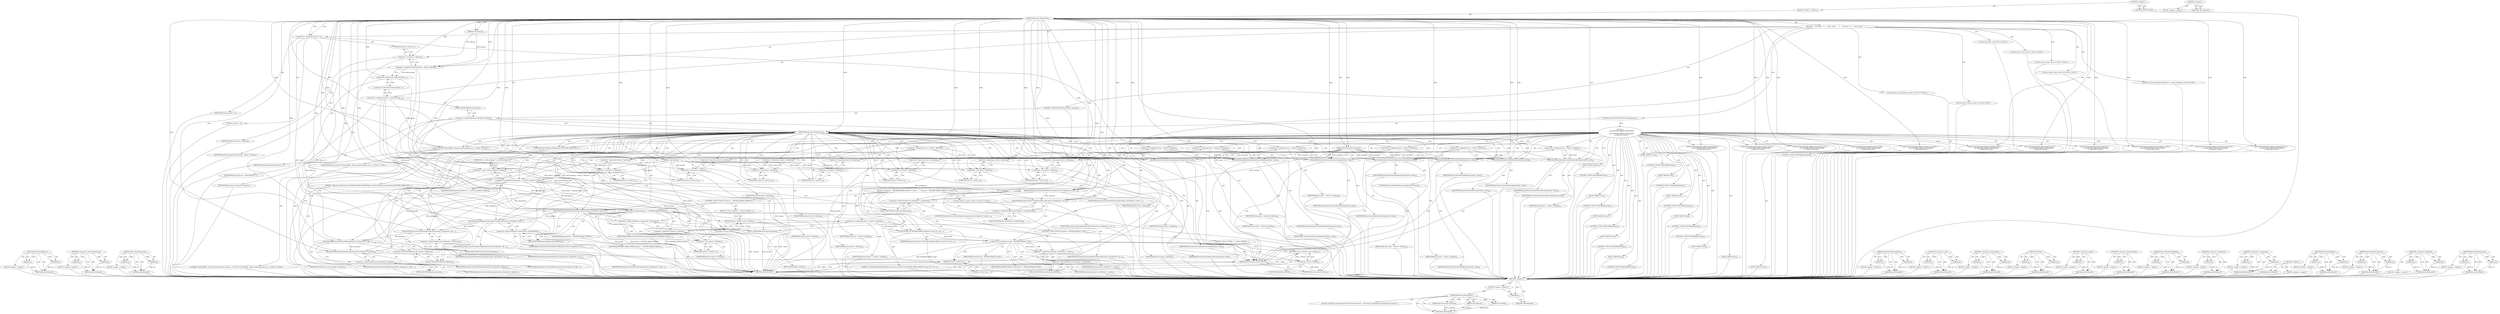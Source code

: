 digraph "&lt;global&gt;" {
vulnerable_324 [label=<(METHOD,ReverbSetDiffusion)>];
vulnerable_325 [label=<(PARAM,p1)>];
vulnerable_326 [label=<(PARAM,p2)>];
vulnerable_327 [label=<(BLOCK,&lt;empty&gt;,&lt;empty&gt;)>];
vulnerable_328 [label=<(METHOD_RETURN,ANY)>];
vulnerable_275 [label=<(METHOD,&lt;operator&gt;.indirectFieldAccess)>];
vulnerable_276 [label=<(PARAM,p1)>];
vulnerable_277 [label=<(PARAM,p2)>];
vulnerable_278 [label=<(BLOCK,&lt;empty&gt;,&lt;empty&gt;)>];
vulnerable_279 [label=<(METHOD_RETURN,ANY)>];
vulnerable_299 [label=<(METHOD,ReverbSetRoomLevel)>];
vulnerable_300 [label=<(PARAM,p1)>];
vulnerable_301 [label=<(PARAM,p2)>];
vulnerable_302 [label=<(BLOCK,&lt;empty&gt;,&lt;empty&gt;)>];
vulnerable_303 [label=<(METHOD_RETURN,ANY)>];
vulnerable_6 [label=<(METHOD,&lt;global&gt;)<SUB>1</SUB>>];
vulnerable_7 [label=<(BLOCK,&lt;empty&gt;,&lt;empty&gt;)<SUB>1</SUB>>];
vulnerable_8 [label=<(METHOD,Reverb_setParameter)<SUB>1</SUB>>];
vulnerable_9 [label=<(PARAM,ReverbContext *pContext)<SUB>1</SUB>>];
vulnerable_10 [label=<(PARAM,void *pParam)<SUB>1</SUB>>];
vulnerable_11 [label=<(PARAM,void *pValue)<SUB>1</SUB>>];
vulnerable_12 [label=<(BLOCK,{
     int status = 0;
     int16_t level;
    ...,{
     int status = 0;
     int16_t level;
    ...)<SUB>1</SUB>>];
vulnerable_13 [label="<(LOCAL,int status: int)<SUB>2</SUB>>"];
vulnerable_14 [label=<(&lt;operator&gt;.assignment,status = 0)<SUB>2</SUB>>];
vulnerable_15 [label=<(IDENTIFIER,status,status = 0)<SUB>2</SUB>>];
vulnerable_16 [label=<(LITERAL,0,status = 0)<SUB>2</SUB>>];
vulnerable_17 [label="<(LOCAL,int16_t level: int16_t)<SUB>3</SUB>>"];
vulnerable_18 [label="<(LOCAL,int16_t ratio: int16_t)<SUB>4</SUB>>"];
vulnerable_19 [label="<(LOCAL,uint32_t time: uint32_t)<SUB>5</SUB>>"];
vulnerable_20 [label="<(LOCAL,t_reverb_settings* pProperties: t_reverb_settings*)<SUB>6</SUB>>"];
vulnerable_21 [label="<(LOCAL,int32_t* pParamTemp: int32_t*)<SUB>7</SUB>>"];
vulnerable_22 [label=<(&lt;operator&gt;.assignment,*pParamTemp = (int32_t *)pParam)<SUB>7</SUB>>];
vulnerable_23 [label=<(IDENTIFIER,pParamTemp,*pParamTemp = (int32_t *)pParam)<SUB>7</SUB>>];
vulnerable_24 [label=<(&lt;operator&gt;.cast,(int32_t *)pParam)<SUB>7</SUB>>];
vulnerable_25 [label=<(UNKNOWN,int32_t *,int32_t *)<SUB>7</SUB>>];
vulnerable_26 [label=<(IDENTIFIER,pParam,(int32_t *)pParam)<SUB>7</SUB>>];
vulnerable_27 [label="<(LOCAL,int32_t param: int32_t)<SUB>8</SUB>>"];
vulnerable_28 [label=<(&lt;operator&gt;.assignment,param = *pParamTemp++)<SUB>8</SUB>>];
vulnerable_29 [label=<(IDENTIFIER,param,param = *pParamTemp++)<SUB>8</SUB>>];
vulnerable_30 [label=<(&lt;operator&gt;.indirection,*pParamTemp++)<SUB>8</SUB>>];
vulnerable_31 [label=<(&lt;operator&gt;.postIncrement,pParamTemp++)<SUB>8</SUB>>];
vulnerable_32 [label=<(IDENTIFIER,pParamTemp,pParamTemp++)<SUB>8</SUB>>];
vulnerable_33 [label=<(CONTROL_STRUCTURE,IF,if (pContext-&gt;preset))<SUB>10</SUB>>];
vulnerable_34 [label=<(&lt;operator&gt;.indirectFieldAccess,pContext-&gt;preset)<SUB>10</SUB>>];
vulnerable_35 [label=<(IDENTIFIER,pContext,if (pContext-&gt;preset))<SUB>10</SUB>>];
vulnerable_36 [label=<(FIELD_IDENTIFIER,preset,preset)<SUB>10</SUB>>];
vulnerable_37 [label=<(BLOCK,{
 if (param != REVERB_PARAM_PRESET) {
 return ...,{
 if (param != REVERB_PARAM_PRESET) {
 return ...)<SUB>10</SUB>>];
vulnerable_38 [label=<(CONTROL_STRUCTURE,IF,if (param != REVERB_PARAM_PRESET))<SUB>11</SUB>>];
vulnerable_39 [label=<(&lt;operator&gt;.notEquals,param != REVERB_PARAM_PRESET)<SUB>11</SUB>>];
vulnerable_40 [label=<(IDENTIFIER,param,param != REVERB_PARAM_PRESET)<SUB>11</SUB>>];
vulnerable_41 [label=<(IDENTIFIER,REVERB_PARAM_PRESET,param != REVERB_PARAM_PRESET)<SUB>11</SUB>>];
vulnerable_42 [label=<(BLOCK,{
 return -EINVAL;
 },{
 return -EINVAL;
 })<SUB>11</SUB>>];
vulnerable_43 [label=<(RETURN,return -EINVAL;,return -EINVAL;)<SUB>12</SUB>>];
vulnerable_44 [label=<(&lt;operator&gt;.minus,-EINVAL)<SUB>12</SUB>>];
vulnerable_45 [label=<(IDENTIFIER,EINVAL,-EINVAL)<SUB>12</SUB>>];
vulnerable_46 [label="<(LOCAL,uint16_t preset: uint16_t)<SUB>15</SUB>>"];
vulnerable_47 [label=<(&lt;operator&gt;.assignment,preset = *(uint16_t *)pValue)<SUB>15</SUB>>];
vulnerable_48 [label=<(IDENTIFIER,preset,preset = *(uint16_t *)pValue)<SUB>15</SUB>>];
vulnerable_49 [label=<(&lt;operator&gt;.indirection,*(uint16_t *)pValue)<SUB>15</SUB>>];
vulnerable_50 [label=<(&lt;operator&gt;.cast,(uint16_t *)pValue)<SUB>15</SUB>>];
vulnerable_51 [label=<(UNKNOWN,uint16_t *,uint16_t *)<SUB>15</SUB>>];
vulnerable_52 [label=<(IDENTIFIER,pValue,(uint16_t *)pValue)<SUB>15</SUB>>];
vulnerable_53 [label=<(ALOGV,ALOGV(&quot;set REVERB_PARAM_PRESET, preset %d&quot;, pre...)<SUB>16</SUB>>];
vulnerable_54 [label=<(LITERAL,&quot;set REVERB_PARAM_PRESET, preset %d&quot;,ALOGV(&quot;set REVERB_PARAM_PRESET, preset %d&quot;, pre...)<SUB>16</SUB>>];
vulnerable_55 [label=<(IDENTIFIER,preset,ALOGV(&quot;set REVERB_PARAM_PRESET, preset %d&quot;, pre...)<SUB>16</SUB>>];
vulnerable_56 [label=<(CONTROL_STRUCTURE,IF,if (preset &gt; REVERB_PRESET_LAST))<SUB>17</SUB>>];
vulnerable_57 [label=<(&lt;operator&gt;.greaterThan,preset &gt; REVERB_PRESET_LAST)<SUB>17</SUB>>];
vulnerable_58 [label=<(IDENTIFIER,preset,preset &gt; REVERB_PRESET_LAST)<SUB>17</SUB>>];
vulnerable_59 [label=<(IDENTIFIER,REVERB_PRESET_LAST,preset &gt; REVERB_PRESET_LAST)<SUB>17</SUB>>];
vulnerable_60 [label=<(BLOCK,{
 return -EINVAL;
 },{
 return -EINVAL;
 })<SUB>17</SUB>>];
vulnerable_61 [label=<(RETURN,return -EINVAL;,return -EINVAL;)<SUB>18</SUB>>];
vulnerable_62 [label=<(&lt;operator&gt;.minus,-EINVAL)<SUB>18</SUB>>];
vulnerable_63 [label=<(IDENTIFIER,EINVAL,-EINVAL)<SUB>18</SUB>>];
vulnerable_64 [label=<(&lt;operator&gt;.assignment,pContext-&gt;nextPreset = preset)<SUB>20</SUB>>];
vulnerable_65 [label=<(&lt;operator&gt;.indirectFieldAccess,pContext-&gt;nextPreset)<SUB>20</SUB>>];
vulnerable_66 [label=<(IDENTIFIER,pContext,pContext-&gt;nextPreset = preset)<SUB>20</SUB>>];
vulnerable_67 [label=<(FIELD_IDENTIFIER,nextPreset,nextPreset)<SUB>20</SUB>>];
vulnerable_68 [label=<(IDENTIFIER,preset,pContext-&gt;nextPreset = preset)<SUB>20</SUB>>];
vulnerable_69 [label=<(RETURN,return 0;,return 0;)<SUB>22</SUB>>];
vulnerable_70 [label=<(LITERAL,0,return 0;)<SUB>22</SUB>>];
vulnerable_71 [label=<(CONTROL_STRUCTURE,SWITCH,switch(param))<SUB>25</SUB>>];
vulnerable_72 [label=<(IDENTIFIER,param,switch(param))<SUB>25</SUB>>];
vulnerable_73 [label="<(BLOCK,{
         case REVERB_PARAM_PROPERTIES:
      ...,{
         case REVERB_PARAM_PROPERTIES:
      ...)<SUB>25</SUB>>"];
vulnerable_74 [label=<(JUMP_TARGET,case)<SUB>26</SUB>>];
vulnerable_75 [label="<(IDENTIFIER,REVERB_PARAM_PROPERTIES,{
         case REVERB_PARAM_PROPERTIES:
      ...)<SUB>26</SUB>>"];
vulnerable_76 [label=<(ALOGV,ALOGV(&quot;\tReverb_setParameter() REVERB_PARAM_PRO...)<SUB>27</SUB>>];
vulnerable_77 [label=<(LITERAL,&quot;\tReverb_setParameter() REVERB_PARAM_PROPERTIES&quot;,ALOGV(&quot;\tReverb_setParameter() REVERB_PARAM_PRO...)<SUB>27</SUB>>];
vulnerable_78 [label=<(&lt;operator&gt;.assignment,pProperties = (t_reverb_settings *) pValue)<SUB>28</SUB>>];
vulnerable_79 [label=<(IDENTIFIER,pProperties,pProperties = (t_reverb_settings *) pValue)<SUB>28</SUB>>];
vulnerable_80 [label=<(&lt;operator&gt;.cast,(t_reverb_settings *) pValue)<SUB>28</SUB>>];
vulnerable_81 [label=<(UNKNOWN,t_reverb_settings *,t_reverb_settings *)<SUB>28</SUB>>];
vulnerable_82 [label=<(IDENTIFIER,pValue,(t_reverb_settings *) pValue)<SUB>28</SUB>>];
vulnerable_83 [label=<(ReverbSetRoomLevel,ReverbSetRoomLevel(pContext, pProperties-&gt;roomL...)<SUB>29</SUB>>];
vulnerable_84 [label=<(IDENTIFIER,pContext,ReverbSetRoomLevel(pContext, pProperties-&gt;roomL...)<SUB>29</SUB>>];
vulnerable_85 [label=<(&lt;operator&gt;.indirectFieldAccess,pProperties-&gt;roomLevel)<SUB>29</SUB>>];
vulnerable_86 [label=<(IDENTIFIER,pProperties,ReverbSetRoomLevel(pContext, pProperties-&gt;roomL...)<SUB>29</SUB>>];
vulnerable_87 [label=<(FIELD_IDENTIFIER,roomLevel,roomLevel)<SUB>29</SUB>>];
vulnerable_88 [label=<(ReverbSetRoomHfLevel,ReverbSetRoomHfLevel(pContext, pProperties-&gt;roo...)<SUB>30</SUB>>];
vulnerable_89 [label=<(IDENTIFIER,pContext,ReverbSetRoomHfLevel(pContext, pProperties-&gt;roo...)<SUB>30</SUB>>];
vulnerable_90 [label=<(&lt;operator&gt;.indirectFieldAccess,pProperties-&gt;roomHFLevel)<SUB>30</SUB>>];
vulnerable_91 [label=<(IDENTIFIER,pProperties,ReverbSetRoomHfLevel(pContext, pProperties-&gt;roo...)<SUB>30</SUB>>];
vulnerable_92 [label=<(FIELD_IDENTIFIER,roomHFLevel,roomHFLevel)<SUB>30</SUB>>];
vulnerable_93 [label=<(ReverbSetDecayTime,ReverbSetDecayTime(pContext, pProperties-&gt;decay...)<SUB>31</SUB>>];
vulnerable_94 [label=<(IDENTIFIER,pContext,ReverbSetDecayTime(pContext, pProperties-&gt;decay...)<SUB>31</SUB>>];
vulnerable_95 [label=<(&lt;operator&gt;.indirectFieldAccess,pProperties-&gt;decayTime)<SUB>31</SUB>>];
vulnerable_96 [label=<(IDENTIFIER,pProperties,ReverbSetDecayTime(pContext, pProperties-&gt;decay...)<SUB>31</SUB>>];
vulnerable_97 [label=<(FIELD_IDENTIFIER,decayTime,decayTime)<SUB>31</SUB>>];
vulnerable_98 [label=<(ReverbSetDecayHfRatio,ReverbSetDecayHfRatio(pContext, pProperties-&gt;de...)<SUB>32</SUB>>];
vulnerable_99 [label=<(IDENTIFIER,pContext,ReverbSetDecayHfRatio(pContext, pProperties-&gt;de...)<SUB>32</SUB>>];
vulnerable_100 [label=<(&lt;operator&gt;.indirectFieldAccess,pProperties-&gt;decayHFRatio)<SUB>32</SUB>>];
vulnerable_101 [label=<(IDENTIFIER,pProperties,ReverbSetDecayHfRatio(pContext, pProperties-&gt;de...)<SUB>32</SUB>>];
vulnerable_102 [label=<(FIELD_IDENTIFIER,decayHFRatio,decayHFRatio)<SUB>32</SUB>>];
vulnerable_103 [label=<(ReverbSetReverbLevel,ReverbSetReverbLevel(pContext, pProperties-&gt;rev...)<SUB>33</SUB>>];
vulnerable_104 [label=<(IDENTIFIER,pContext,ReverbSetReverbLevel(pContext, pProperties-&gt;rev...)<SUB>33</SUB>>];
vulnerable_105 [label=<(&lt;operator&gt;.indirectFieldAccess,pProperties-&gt;reverbLevel)<SUB>33</SUB>>];
vulnerable_106 [label=<(IDENTIFIER,pProperties,ReverbSetReverbLevel(pContext, pProperties-&gt;rev...)<SUB>33</SUB>>];
vulnerable_107 [label=<(FIELD_IDENTIFIER,reverbLevel,reverbLevel)<SUB>33</SUB>>];
vulnerable_108 [label=<(ReverbSetDiffusion,ReverbSetDiffusion(pContext, pProperties-&gt;diffu...)<SUB>34</SUB>>];
vulnerable_109 [label=<(IDENTIFIER,pContext,ReverbSetDiffusion(pContext, pProperties-&gt;diffu...)<SUB>34</SUB>>];
vulnerable_110 [label=<(&lt;operator&gt;.indirectFieldAccess,pProperties-&gt;diffusion)<SUB>34</SUB>>];
vulnerable_111 [label=<(IDENTIFIER,pProperties,ReverbSetDiffusion(pContext, pProperties-&gt;diffu...)<SUB>34</SUB>>];
vulnerable_112 [label=<(FIELD_IDENTIFIER,diffusion,diffusion)<SUB>34</SUB>>];
vulnerable_113 [label=<(ReverbSetDensity,ReverbSetDensity(pContext, pProperties-&gt;density))<SUB>35</SUB>>];
vulnerable_114 [label=<(IDENTIFIER,pContext,ReverbSetDensity(pContext, pProperties-&gt;density))<SUB>35</SUB>>];
vulnerable_115 [label=<(&lt;operator&gt;.indirectFieldAccess,pProperties-&gt;density)<SUB>35</SUB>>];
vulnerable_116 [label=<(IDENTIFIER,pProperties,ReverbSetDensity(pContext, pProperties-&gt;density))<SUB>35</SUB>>];
vulnerable_117 [label=<(FIELD_IDENTIFIER,density,density)<SUB>35</SUB>>];
vulnerable_118 [label=<(CONTROL_STRUCTURE,BREAK,break;)<SUB>36</SUB>>];
vulnerable_119 [label=<(JUMP_TARGET,case)<SUB>37</SUB>>];
vulnerable_120 [label="<(IDENTIFIER,REVERB_PARAM_ROOM_LEVEL,{
         case REVERB_PARAM_PROPERTIES:
      ...)<SUB>37</SUB>>"];
vulnerable_121 [label=<(&lt;operator&gt;.assignment,level = *(int16_t *)pValue)<SUB>38</SUB>>];
vulnerable_122 [label=<(IDENTIFIER,level,level = *(int16_t *)pValue)<SUB>38</SUB>>];
vulnerable_123 [label=<(&lt;operator&gt;.indirection,*(int16_t *)pValue)<SUB>38</SUB>>];
vulnerable_124 [label=<(&lt;operator&gt;.cast,(int16_t *)pValue)<SUB>38</SUB>>];
vulnerable_125 [label=<(UNKNOWN,int16_t *,int16_t *)<SUB>38</SUB>>];
vulnerable_126 [label=<(IDENTIFIER,pValue,(int16_t *)pValue)<SUB>38</SUB>>];
vulnerable_127 [label=<(ReverbSetRoomLevel,ReverbSetRoomLevel(pContext, level))<SUB>39</SUB>>];
vulnerable_128 [label=<(IDENTIFIER,pContext,ReverbSetRoomLevel(pContext, level))<SUB>39</SUB>>];
vulnerable_129 [label=<(IDENTIFIER,level,ReverbSetRoomLevel(pContext, level))<SUB>39</SUB>>];
vulnerable_130 [label=<(CONTROL_STRUCTURE,BREAK,break;)<SUB>40</SUB>>];
vulnerable_131 [label=<(JUMP_TARGET,case)<SUB>41</SUB>>];
vulnerable_132 [label="<(IDENTIFIER,REVERB_PARAM_ROOM_HF_LEVEL,{
         case REVERB_PARAM_PROPERTIES:
      ...)<SUB>41</SUB>>"];
vulnerable_133 [label=<(&lt;operator&gt;.assignment,level = *(int16_t *)pValue)<SUB>42</SUB>>];
vulnerable_134 [label=<(IDENTIFIER,level,level = *(int16_t *)pValue)<SUB>42</SUB>>];
vulnerable_135 [label=<(&lt;operator&gt;.indirection,*(int16_t *)pValue)<SUB>42</SUB>>];
vulnerable_136 [label=<(&lt;operator&gt;.cast,(int16_t *)pValue)<SUB>42</SUB>>];
vulnerable_137 [label=<(UNKNOWN,int16_t *,int16_t *)<SUB>42</SUB>>];
vulnerable_138 [label=<(IDENTIFIER,pValue,(int16_t *)pValue)<SUB>42</SUB>>];
vulnerable_139 [label=<(ReverbSetRoomHfLevel,ReverbSetRoomHfLevel(pContext, level))<SUB>43</SUB>>];
vulnerable_140 [label=<(IDENTIFIER,pContext,ReverbSetRoomHfLevel(pContext, level))<SUB>43</SUB>>];
vulnerable_141 [label=<(IDENTIFIER,level,ReverbSetRoomHfLevel(pContext, level))<SUB>43</SUB>>];
vulnerable_142 [label=<(CONTROL_STRUCTURE,BREAK,break;)<SUB>44</SUB>>];
vulnerable_143 [label=<(JUMP_TARGET,case)<SUB>45</SUB>>];
vulnerable_144 [label="<(IDENTIFIER,REVERB_PARAM_DECAY_TIME,{
         case REVERB_PARAM_PROPERTIES:
      ...)<SUB>45</SUB>>"];
vulnerable_145 [label=<(&lt;operator&gt;.assignment,time = *(uint32_t *)pValue)<SUB>46</SUB>>];
vulnerable_146 [label=<(IDENTIFIER,time,time = *(uint32_t *)pValue)<SUB>46</SUB>>];
vulnerable_147 [label=<(&lt;operator&gt;.indirection,*(uint32_t *)pValue)<SUB>46</SUB>>];
vulnerable_148 [label=<(&lt;operator&gt;.cast,(uint32_t *)pValue)<SUB>46</SUB>>];
vulnerable_149 [label=<(UNKNOWN,uint32_t *,uint32_t *)<SUB>46</SUB>>];
vulnerable_150 [label=<(IDENTIFIER,pValue,(uint32_t *)pValue)<SUB>46</SUB>>];
vulnerable_151 [label=<(ReverbSetDecayTime,ReverbSetDecayTime(pContext, time))<SUB>47</SUB>>];
vulnerable_152 [label=<(IDENTIFIER,pContext,ReverbSetDecayTime(pContext, time))<SUB>47</SUB>>];
vulnerable_153 [label=<(IDENTIFIER,time,ReverbSetDecayTime(pContext, time))<SUB>47</SUB>>];
vulnerable_154 [label=<(CONTROL_STRUCTURE,BREAK,break;)<SUB>48</SUB>>];
vulnerable_155 [label=<(JUMP_TARGET,case)<SUB>49</SUB>>];
vulnerable_156 [label="<(IDENTIFIER,REVERB_PARAM_DECAY_HF_RATIO,{
         case REVERB_PARAM_PROPERTIES:
      ...)<SUB>49</SUB>>"];
vulnerable_157 [label=<(&lt;operator&gt;.assignment,ratio = *(int16_t *)pValue)<SUB>50</SUB>>];
vulnerable_158 [label=<(IDENTIFIER,ratio,ratio = *(int16_t *)pValue)<SUB>50</SUB>>];
vulnerable_159 [label=<(&lt;operator&gt;.indirection,*(int16_t *)pValue)<SUB>50</SUB>>];
vulnerable_160 [label=<(&lt;operator&gt;.cast,(int16_t *)pValue)<SUB>50</SUB>>];
vulnerable_161 [label=<(UNKNOWN,int16_t *,int16_t *)<SUB>50</SUB>>];
vulnerable_162 [label=<(IDENTIFIER,pValue,(int16_t *)pValue)<SUB>50</SUB>>];
vulnerable_163 [label=<(ReverbSetDecayHfRatio,ReverbSetDecayHfRatio(pContext, ratio))<SUB>51</SUB>>];
vulnerable_164 [label=<(IDENTIFIER,pContext,ReverbSetDecayHfRatio(pContext, ratio))<SUB>51</SUB>>];
vulnerable_165 [label=<(IDENTIFIER,ratio,ReverbSetDecayHfRatio(pContext, ratio))<SUB>51</SUB>>];
vulnerable_166 [label=<(CONTROL_STRUCTURE,BREAK,break;)<SUB>52</SUB>>];
vulnerable_167 [label=<(JUMP_TARGET,case)<SUB>53</SUB>>];
vulnerable_168 [label="<(IDENTIFIER,REVERB_PARAM_REVERB_LEVEL,{
         case REVERB_PARAM_PROPERTIES:
      ...)<SUB>53</SUB>>"];
vulnerable_169 [label=<(&lt;operator&gt;.assignment,level = *(int16_t *)pValue)<SUB>54</SUB>>];
vulnerable_170 [label=<(IDENTIFIER,level,level = *(int16_t *)pValue)<SUB>54</SUB>>];
vulnerable_171 [label=<(&lt;operator&gt;.indirection,*(int16_t *)pValue)<SUB>54</SUB>>];
vulnerable_172 [label=<(&lt;operator&gt;.cast,(int16_t *)pValue)<SUB>54</SUB>>];
vulnerable_173 [label=<(UNKNOWN,int16_t *,int16_t *)<SUB>54</SUB>>];
vulnerable_174 [label=<(IDENTIFIER,pValue,(int16_t *)pValue)<SUB>54</SUB>>];
vulnerable_175 [label=<(ReverbSetReverbLevel,ReverbSetReverbLevel(pContext, level))<SUB>55</SUB>>];
vulnerable_176 [label=<(IDENTIFIER,pContext,ReverbSetReverbLevel(pContext, level))<SUB>55</SUB>>];
vulnerable_177 [label=<(IDENTIFIER,level,ReverbSetReverbLevel(pContext, level))<SUB>55</SUB>>];
vulnerable_178 [label=<(CONTROL_STRUCTURE,BREAK,break;)<SUB>56</SUB>>];
vulnerable_179 [label=<(JUMP_TARGET,case)<SUB>57</SUB>>];
vulnerable_180 [label="<(IDENTIFIER,REVERB_PARAM_DIFFUSION,{
         case REVERB_PARAM_PROPERTIES:
      ...)<SUB>57</SUB>>"];
vulnerable_181 [label=<(&lt;operator&gt;.assignment,ratio = *(int16_t *)pValue)<SUB>58</SUB>>];
vulnerable_182 [label=<(IDENTIFIER,ratio,ratio = *(int16_t *)pValue)<SUB>58</SUB>>];
vulnerable_183 [label=<(&lt;operator&gt;.indirection,*(int16_t *)pValue)<SUB>58</SUB>>];
vulnerable_184 [label=<(&lt;operator&gt;.cast,(int16_t *)pValue)<SUB>58</SUB>>];
vulnerable_185 [label=<(UNKNOWN,int16_t *,int16_t *)<SUB>58</SUB>>];
vulnerable_186 [label=<(IDENTIFIER,pValue,(int16_t *)pValue)<SUB>58</SUB>>];
vulnerable_187 [label=<(ReverbSetDiffusion,ReverbSetDiffusion(pContext, ratio))<SUB>59</SUB>>];
vulnerable_188 [label=<(IDENTIFIER,pContext,ReverbSetDiffusion(pContext, ratio))<SUB>59</SUB>>];
vulnerable_189 [label=<(IDENTIFIER,ratio,ReverbSetDiffusion(pContext, ratio))<SUB>59</SUB>>];
vulnerable_190 [label=<(CONTROL_STRUCTURE,BREAK,break;)<SUB>60</SUB>>];
vulnerable_191 [label=<(JUMP_TARGET,case)<SUB>61</SUB>>];
vulnerable_192 [label="<(IDENTIFIER,REVERB_PARAM_DENSITY,{
         case REVERB_PARAM_PROPERTIES:
      ...)<SUB>61</SUB>>"];
vulnerable_193 [label=<(&lt;operator&gt;.assignment,ratio = *(int16_t *)pValue)<SUB>62</SUB>>];
vulnerable_194 [label=<(IDENTIFIER,ratio,ratio = *(int16_t *)pValue)<SUB>62</SUB>>];
vulnerable_195 [label=<(&lt;operator&gt;.indirection,*(int16_t *)pValue)<SUB>62</SUB>>];
vulnerable_196 [label=<(&lt;operator&gt;.cast,(int16_t *)pValue)<SUB>62</SUB>>];
vulnerable_197 [label=<(UNKNOWN,int16_t *,int16_t *)<SUB>62</SUB>>];
vulnerable_198 [label=<(IDENTIFIER,pValue,(int16_t *)pValue)<SUB>62</SUB>>];
vulnerable_199 [label=<(ReverbSetDensity,ReverbSetDensity(pContext, ratio))<SUB>63</SUB>>];
vulnerable_200 [label=<(IDENTIFIER,pContext,ReverbSetDensity(pContext, ratio))<SUB>63</SUB>>];
vulnerable_201 [label=<(IDENTIFIER,ratio,ReverbSetDensity(pContext, ratio))<SUB>63</SUB>>];
vulnerable_202 [label=<(CONTROL_STRUCTURE,BREAK,break;)<SUB>64</SUB>>];
vulnerable_203 [label=<(CONTROL_STRUCTURE,BREAK,break;)<SUB>65</SUB>>];
vulnerable_204 [label=<(JUMP_TARGET,case)<SUB>66</SUB>>];
vulnerable_205 [label="<(IDENTIFIER,REVERB_PARAM_REFLECTIONS_LEVEL,{
         case REVERB_PARAM_PROPERTIES:
      ...)<SUB>66</SUB>>"];
vulnerable_206 [label=<(JUMP_TARGET,case)<SUB>67</SUB>>];
vulnerable_207 [label="<(IDENTIFIER,REVERB_PARAM_REFLECTIONS_DELAY,{
         case REVERB_PARAM_PROPERTIES:
      ...)<SUB>67</SUB>>"];
vulnerable_208 [label=<(JUMP_TARGET,case)<SUB>68</SUB>>];
vulnerable_209 [label="<(IDENTIFIER,REVERB_PARAM_REVERB_DELAY,{
         case REVERB_PARAM_PROPERTIES:
      ...)<SUB>68</SUB>>"];
vulnerable_210 [label=<(CONTROL_STRUCTURE,BREAK,break;)<SUB>69</SUB>>];
vulnerable_211 [label=<(JUMP_TARGET,default)<SUB>70</SUB>>];
vulnerable_212 [label="<(ALOGV,ALOGV(&quot;\tLVM_ERROR : Reverb_setParameter() inva...)<SUB>71</SUB>>"];
vulnerable_213 [label="<(LITERAL,&quot;\tLVM_ERROR : Reverb_setParameter() invalid pa...,ALOGV(&quot;\tLVM_ERROR : Reverb_setParameter() inva...)<SUB>71</SUB>>"];
vulnerable_214 [label="<(IDENTIFIER,param,ALOGV(&quot;\tLVM_ERROR : Reverb_setParameter() inva...)<SUB>71</SUB>>"];
vulnerable_215 [label=<(CONTROL_STRUCTURE,BREAK,break;)<SUB>72</SUB>>];
vulnerable_216 [label=<(RETURN,return status;,return status;)<SUB>76</SUB>>];
vulnerable_217 [label=<(IDENTIFIER,status,return status;)<SUB>76</SUB>>];
vulnerable_218 [label=<(METHOD_RETURN,int)<SUB>1</SUB>>];
vulnerable_220 [label=<(METHOD_RETURN,ANY)<SUB>1</SUB>>];
vulnerable_304 [label=<(METHOD,ReverbSetRoomHfLevel)>];
vulnerable_305 [label=<(PARAM,p1)>];
vulnerable_306 [label=<(PARAM,p2)>];
vulnerable_307 [label=<(BLOCK,&lt;empty&gt;,&lt;empty&gt;)>];
vulnerable_308 [label=<(METHOD_RETURN,ANY)>];
vulnerable_262 [label=<(METHOD,&lt;operator&gt;.cast)>];
vulnerable_263 [label=<(PARAM,p1)>];
vulnerable_264 [label=<(PARAM,p2)>];
vulnerable_265 [label=<(BLOCK,&lt;empty&gt;,&lt;empty&gt;)>];
vulnerable_266 [label=<(METHOD_RETURN,ANY)>];
vulnerable_294 [label=<(METHOD,&lt;operator&gt;.greaterThan)>];
vulnerable_295 [label=<(PARAM,p1)>];
vulnerable_296 [label=<(PARAM,p2)>];
vulnerable_297 [label=<(BLOCK,&lt;empty&gt;,&lt;empty&gt;)>];
vulnerable_298 [label=<(METHOD_RETURN,ANY)>];
vulnerable_289 [label=<(METHOD,ALOGV)>];
vulnerable_290 [label=<(PARAM,p1)>];
vulnerable_291 [label=<(PARAM,p2)>];
vulnerable_292 [label=<(BLOCK,&lt;empty&gt;,&lt;empty&gt;)>];
vulnerable_293 [label=<(METHOD_RETURN,ANY)>];
vulnerable_285 [label=<(METHOD,&lt;operator&gt;.minus)>];
vulnerable_286 [label=<(PARAM,p1)>];
vulnerable_287 [label=<(BLOCK,&lt;empty&gt;,&lt;empty&gt;)>];
vulnerable_288 [label=<(METHOD_RETURN,ANY)>];
vulnerable_271 [label=<(METHOD,&lt;operator&gt;.postIncrement)>];
vulnerable_272 [label=<(PARAM,p1)>];
vulnerable_273 [label=<(BLOCK,&lt;empty&gt;,&lt;empty&gt;)>];
vulnerable_274 [label=<(METHOD_RETURN,ANY)>];
vulnerable_314 [label=<(METHOD,ReverbSetDecayHfRatio)>];
vulnerable_315 [label=<(PARAM,p1)>];
vulnerable_316 [label=<(PARAM,p2)>];
vulnerable_317 [label=<(BLOCK,&lt;empty&gt;,&lt;empty&gt;)>];
vulnerable_318 [label=<(METHOD_RETURN,ANY)>];
vulnerable_267 [label=<(METHOD,&lt;operator&gt;.indirection)>];
vulnerable_268 [label=<(PARAM,p1)>];
vulnerable_269 [label=<(BLOCK,&lt;empty&gt;,&lt;empty&gt;)>];
vulnerable_270 [label=<(METHOD_RETURN,ANY)>];
vulnerable_257 [label=<(METHOD,&lt;operator&gt;.assignment)>];
vulnerable_258 [label=<(PARAM,p1)>];
vulnerable_259 [label=<(PARAM,p2)>];
vulnerable_260 [label=<(BLOCK,&lt;empty&gt;,&lt;empty&gt;)>];
vulnerable_261 [label=<(METHOD_RETURN,ANY)>];
vulnerable_251 [label=<(METHOD,&lt;global&gt;)<SUB>1</SUB>>];
vulnerable_252 [label=<(BLOCK,&lt;empty&gt;,&lt;empty&gt;)>];
vulnerable_253 [label=<(METHOD_RETURN,ANY)>];
vulnerable_329 [label=<(METHOD,ReverbSetDensity)>];
vulnerable_330 [label=<(PARAM,p1)>];
vulnerable_331 [label=<(PARAM,p2)>];
vulnerable_332 [label=<(BLOCK,&lt;empty&gt;,&lt;empty&gt;)>];
vulnerable_333 [label=<(METHOD_RETURN,ANY)>];
vulnerable_319 [label=<(METHOD,ReverbSetReverbLevel)>];
vulnerable_320 [label=<(PARAM,p1)>];
vulnerable_321 [label=<(PARAM,p2)>];
vulnerable_322 [label=<(BLOCK,&lt;empty&gt;,&lt;empty&gt;)>];
vulnerable_323 [label=<(METHOD_RETURN,ANY)>];
vulnerable_280 [label=<(METHOD,&lt;operator&gt;.notEquals)>];
vulnerable_281 [label=<(PARAM,p1)>];
vulnerable_282 [label=<(PARAM,p2)>];
vulnerable_283 [label=<(BLOCK,&lt;empty&gt;,&lt;empty&gt;)>];
vulnerable_284 [label=<(METHOD_RETURN,ANY)>];
vulnerable_309 [label=<(METHOD,ReverbSetDecayTime)>];
vulnerable_310 [label=<(PARAM,p1)>];
vulnerable_311 [label=<(PARAM,p2)>];
vulnerable_312 [label=<(BLOCK,&lt;empty&gt;,&lt;empty&gt;)>];
vulnerable_313 [label=<(METHOD_RETURN,ANY)>];
fixed_6 [label=<(METHOD,&lt;global&gt;)<SUB>1</SUB>>];
fixed_7 [label=<(BLOCK,&lt;empty&gt;,&lt;empty&gt;)<SUB>1</SUB>>];
fixed_8 [label=<(METHOD,Reverb_setParameter)<SUB>1</SUB>>];
fixed_9 [label=<(PARAM,ReverbContext *pContext)<SUB>1</SUB>>];
fixed_10 [label=<(PARAM,void *pParam)<SUB>1</SUB>>];
fixed_11 [label=<(PARAM,void *pValue)<SUB>1</SUB>>];
fixed_12 [label=<(BLOCK,{
int Reverb_setParameter (ReverbContext *pCont...,{
int Reverb_setParameter (ReverbContext *pCont...)<SUB>1</SUB>>];
fixed_13 [label=<(METHOD_RETURN,int)<SUB>1</SUB>>];
fixed_15 [label=<(UNKNOWN,,)>];
fixed_16 [label=<(METHOD_RETURN,ANY)<SUB>1</SUB>>];
fixed_29 [label=<(METHOD,&lt;global&gt;)<SUB>1</SUB>>];
fixed_30 [label=<(BLOCK,&lt;empty&gt;,&lt;empty&gt;)>];
fixed_31 [label=<(METHOD_RETURN,ANY)>];
vulnerable_324 -> vulnerable_325  [key=0, label="AST: "];
vulnerable_324 -> vulnerable_325  [key=1, label="DDG: "];
vulnerable_324 -> vulnerable_327  [key=0, label="AST: "];
vulnerable_324 -> vulnerable_326  [key=0, label="AST: "];
vulnerable_324 -> vulnerable_326  [key=1, label="DDG: "];
vulnerable_324 -> vulnerable_328  [key=0, label="AST: "];
vulnerable_324 -> vulnerable_328  [key=1, label="CFG: "];
vulnerable_325 -> vulnerable_328  [key=0, label="DDG: p1"];
vulnerable_326 -> vulnerable_328  [key=0, label="DDG: p2"];
vulnerable_327 -> fixed_6  [key=0];
vulnerable_328 -> fixed_6  [key=0];
vulnerable_275 -> vulnerable_276  [key=0, label="AST: "];
vulnerable_275 -> vulnerable_276  [key=1, label="DDG: "];
vulnerable_275 -> vulnerable_278  [key=0, label="AST: "];
vulnerable_275 -> vulnerable_277  [key=0, label="AST: "];
vulnerable_275 -> vulnerable_277  [key=1, label="DDG: "];
vulnerable_275 -> vulnerable_279  [key=0, label="AST: "];
vulnerable_275 -> vulnerable_279  [key=1, label="CFG: "];
vulnerable_276 -> vulnerable_279  [key=0, label="DDG: p1"];
vulnerable_277 -> vulnerable_279  [key=0, label="DDG: p2"];
vulnerable_278 -> fixed_6  [key=0];
vulnerable_279 -> fixed_6  [key=0];
vulnerable_299 -> vulnerable_300  [key=0, label="AST: "];
vulnerable_299 -> vulnerable_300  [key=1, label="DDG: "];
vulnerable_299 -> vulnerable_302  [key=0, label="AST: "];
vulnerable_299 -> vulnerable_301  [key=0, label="AST: "];
vulnerable_299 -> vulnerable_301  [key=1, label="DDG: "];
vulnerable_299 -> vulnerable_303  [key=0, label="AST: "];
vulnerable_299 -> vulnerable_303  [key=1, label="CFG: "];
vulnerable_300 -> vulnerable_303  [key=0, label="DDG: p1"];
vulnerable_301 -> vulnerable_303  [key=0, label="DDG: p2"];
vulnerable_302 -> fixed_6  [key=0];
vulnerable_303 -> fixed_6  [key=0];
vulnerable_6 -> vulnerable_7  [key=0, label="AST: "];
vulnerable_6 -> vulnerable_220  [key=0, label="AST: "];
vulnerable_6 -> vulnerable_220  [key=1, label="CFG: "];
vulnerable_7 -> vulnerable_8  [key=0, label="AST: "];
vulnerable_8 -> vulnerable_9  [key=0, label="AST: "];
vulnerable_8 -> vulnerable_9  [key=1, label="DDG: "];
vulnerable_8 -> vulnerable_10  [key=0, label="AST: "];
vulnerable_8 -> vulnerable_10  [key=1, label="DDG: "];
vulnerable_8 -> vulnerable_11  [key=0, label="AST: "];
vulnerable_8 -> vulnerable_11  [key=1, label="DDG: "];
vulnerable_8 -> vulnerable_12  [key=0, label="AST: "];
vulnerable_8 -> vulnerable_218  [key=0, label="AST: "];
vulnerable_8 -> vulnerable_14  [key=0, label="CFG: "];
vulnerable_8 -> vulnerable_14  [key=1, label="DDG: "];
vulnerable_8 -> vulnerable_22  [key=0, label="DDG: "];
vulnerable_8 -> vulnerable_72  [key=0, label="DDG: "];
vulnerable_8 -> vulnerable_217  [key=0, label="DDG: "];
vulnerable_8 -> vulnerable_24  [key=0, label="DDG: "];
vulnerable_8 -> vulnerable_64  [key=0, label="DDG: "];
vulnerable_8 -> vulnerable_69  [key=0, label="DDG: "];
vulnerable_8 -> vulnerable_75  [key=0, label="DDG: "];
vulnerable_8 -> vulnerable_78  [key=0, label="DDG: "];
vulnerable_8 -> vulnerable_120  [key=0, label="DDG: "];
vulnerable_8 -> vulnerable_132  [key=0, label="DDG: "];
vulnerable_8 -> vulnerable_144  [key=0, label="DDG: "];
vulnerable_8 -> vulnerable_156  [key=0, label="DDG: "];
vulnerable_8 -> vulnerable_168  [key=0, label="DDG: "];
vulnerable_8 -> vulnerable_180  [key=0, label="DDG: "];
vulnerable_8 -> vulnerable_192  [key=0, label="DDG: "];
vulnerable_8 -> vulnerable_205  [key=0, label="DDG: "];
vulnerable_8 -> vulnerable_207  [key=0, label="DDG: "];
vulnerable_8 -> vulnerable_209  [key=0, label="DDG: "];
vulnerable_8 -> vulnerable_31  [key=0, label="DDG: "];
vulnerable_8 -> vulnerable_53  [key=0, label="DDG: "];
vulnerable_8 -> vulnerable_70  [key=0, label="DDG: "];
vulnerable_8 -> vulnerable_76  [key=0, label="DDG: "];
vulnerable_8 -> vulnerable_83  [key=0, label="DDG: "];
vulnerable_8 -> vulnerable_88  [key=0, label="DDG: "];
vulnerable_8 -> vulnerable_93  [key=0, label="DDG: "];
vulnerable_8 -> vulnerable_98  [key=0, label="DDG: "];
vulnerable_8 -> vulnerable_103  [key=0, label="DDG: "];
vulnerable_8 -> vulnerable_108  [key=0, label="DDG: "];
vulnerable_8 -> vulnerable_113  [key=0, label="DDG: "];
vulnerable_8 -> vulnerable_127  [key=0, label="DDG: "];
vulnerable_8 -> vulnerable_139  [key=0, label="DDG: "];
vulnerable_8 -> vulnerable_151  [key=0, label="DDG: "];
vulnerable_8 -> vulnerable_163  [key=0, label="DDG: "];
vulnerable_8 -> vulnerable_175  [key=0, label="DDG: "];
vulnerable_8 -> vulnerable_187  [key=0, label="DDG: "];
vulnerable_8 -> vulnerable_199  [key=0, label="DDG: "];
vulnerable_8 -> vulnerable_212  [key=0, label="DDG: "];
vulnerable_8 -> vulnerable_39  [key=0, label="DDG: "];
vulnerable_8 -> vulnerable_57  [key=0, label="DDG: "];
vulnerable_8 -> vulnerable_80  [key=0, label="DDG: "];
vulnerable_8 -> vulnerable_50  [key=0, label="DDG: "];
vulnerable_8 -> vulnerable_124  [key=0, label="DDG: "];
vulnerable_8 -> vulnerable_136  [key=0, label="DDG: "];
vulnerable_8 -> vulnerable_148  [key=0, label="DDG: "];
vulnerable_8 -> vulnerable_160  [key=0, label="DDG: "];
vulnerable_8 -> vulnerable_172  [key=0, label="DDG: "];
vulnerable_8 -> vulnerable_184  [key=0, label="DDG: "];
vulnerable_8 -> vulnerable_196  [key=0, label="DDG: "];
vulnerable_8 -> vulnerable_44  [key=0, label="DDG: "];
vulnerable_8 -> vulnerable_62  [key=0, label="DDG: "];
vulnerable_9 -> vulnerable_218  [key=0, label="DDG: pContext"];
vulnerable_9 -> vulnerable_83  [key=0, label="DDG: pContext"];
vulnerable_9 -> vulnerable_127  [key=0, label="DDG: pContext"];
vulnerable_9 -> vulnerable_139  [key=0, label="DDG: pContext"];
vulnerable_9 -> vulnerable_151  [key=0, label="DDG: pContext"];
vulnerable_9 -> vulnerable_163  [key=0, label="DDG: pContext"];
vulnerable_9 -> vulnerable_175  [key=0, label="DDG: pContext"];
vulnerable_9 -> vulnerable_187  [key=0, label="DDG: pContext"];
vulnerable_9 -> vulnerable_199  [key=0, label="DDG: pContext"];
vulnerable_10 -> vulnerable_22  [key=0, label="DDG: pParam"];
vulnerable_10 -> vulnerable_24  [key=0, label="DDG: pParam"];
vulnerable_11 -> vulnerable_218  [key=0, label="DDG: pValue"];
vulnerable_11 -> vulnerable_78  [key=0, label="DDG: pValue"];
vulnerable_11 -> vulnerable_80  [key=0, label="DDG: pValue"];
vulnerable_11 -> vulnerable_50  [key=0, label="DDG: pValue"];
vulnerable_11 -> vulnerable_124  [key=0, label="DDG: pValue"];
vulnerable_11 -> vulnerable_136  [key=0, label="DDG: pValue"];
vulnerable_11 -> vulnerable_148  [key=0, label="DDG: pValue"];
vulnerable_11 -> vulnerable_160  [key=0, label="DDG: pValue"];
vulnerable_11 -> vulnerable_172  [key=0, label="DDG: pValue"];
vulnerable_11 -> vulnerable_184  [key=0, label="DDG: pValue"];
vulnerable_11 -> vulnerable_196  [key=0, label="DDG: pValue"];
vulnerable_12 -> vulnerable_13  [key=0, label="AST: "];
vulnerable_12 -> vulnerable_14  [key=0, label="AST: "];
vulnerable_12 -> vulnerable_17  [key=0, label="AST: "];
vulnerable_12 -> vulnerable_18  [key=0, label="AST: "];
vulnerable_12 -> vulnerable_19  [key=0, label="AST: "];
vulnerable_12 -> vulnerable_20  [key=0, label="AST: "];
vulnerable_12 -> vulnerable_21  [key=0, label="AST: "];
vulnerable_12 -> vulnerable_22  [key=0, label="AST: "];
vulnerable_12 -> vulnerable_27  [key=0, label="AST: "];
vulnerable_12 -> vulnerable_28  [key=0, label="AST: "];
vulnerable_12 -> vulnerable_33  [key=0, label="AST: "];
vulnerable_12 -> vulnerable_71  [key=0, label="AST: "];
vulnerable_12 -> vulnerable_216  [key=0, label="AST: "];
vulnerable_13 -> fixed_6  [key=0];
vulnerable_14 -> vulnerable_15  [key=0, label="AST: "];
vulnerable_14 -> vulnerable_16  [key=0, label="AST: "];
vulnerable_14 -> vulnerable_25  [key=0, label="CFG: "];
vulnerable_14 -> vulnerable_218  [key=0, label="DDG: status"];
vulnerable_14 -> vulnerable_218  [key=1, label="DDG: status = 0"];
vulnerable_14 -> vulnerable_217  [key=0, label="DDG: status"];
vulnerable_15 -> fixed_6  [key=0];
vulnerable_16 -> fixed_6  [key=0];
vulnerable_17 -> fixed_6  [key=0];
vulnerable_18 -> fixed_6  [key=0];
vulnerable_19 -> fixed_6  [key=0];
vulnerable_20 -> fixed_6  [key=0];
vulnerable_21 -> fixed_6  [key=0];
vulnerable_22 -> vulnerable_23  [key=0, label="AST: "];
vulnerable_22 -> vulnerable_24  [key=0, label="AST: "];
vulnerable_22 -> vulnerable_31  [key=0, label="CFG: "];
vulnerable_22 -> vulnerable_31  [key=1, label="DDG: pParamTemp"];
vulnerable_22 -> vulnerable_218  [key=0, label="DDG: (int32_t *)pParam"];
vulnerable_22 -> vulnerable_218  [key=1, label="DDG: *pParamTemp = (int32_t *)pParam"];
vulnerable_23 -> fixed_6  [key=0];
vulnerable_24 -> vulnerable_25  [key=0, label="AST: "];
vulnerable_24 -> vulnerable_26  [key=0, label="AST: "];
vulnerable_24 -> vulnerable_22  [key=0, label="CFG: "];
vulnerable_24 -> vulnerable_218  [key=0, label="DDG: pParam"];
vulnerable_25 -> vulnerable_24  [key=0, label="CFG: "];
vulnerable_26 -> fixed_6  [key=0];
vulnerable_27 -> fixed_6  [key=0];
vulnerable_28 -> vulnerable_29  [key=0, label="AST: "];
vulnerable_28 -> vulnerable_30  [key=0, label="AST: "];
vulnerable_28 -> vulnerable_36  [key=0, label="CFG: "];
vulnerable_28 -> vulnerable_218  [key=0, label="DDG: *pParamTemp++"];
vulnerable_28 -> vulnerable_218  [key=1, label="DDG: param = *pParamTemp++"];
vulnerable_28 -> vulnerable_212  [key=0, label="DDG: param"];
vulnerable_28 -> vulnerable_39  [key=0, label="DDG: param"];
vulnerable_29 -> fixed_6  [key=0];
vulnerable_30 -> vulnerable_31  [key=0, label="AST: "];
vulnerable_30 -> vulnerable_28  [key=0, label="CFG: "];
vulnerable_31 -> vulnerable_32  [key=0, label="AST: "];
vulnerable_31 -> vulnerable_30  [key=0, label="CFG: "];
vulnerable_31 -> vulnerable_218  [key=0, label="DDG: pParamTemp"];
vulnerable_32 -> fixed_6  [key=0];
vulnerable_33 -> vulnerable_34  [key=0, label="AST: "];
vulnerable_33 -> vulnerable_37  [key=0, label="AST: "];
vulnerable_34 -> vulnerable_35  [key=0, label="AST: "];
vulnerable_34 -> vulnerable_36  [key=0, label="AST: "];
vulnerable_34 -> vulnerable_72  [key=0, label="CFG: "];
vulnerable_34 -> vulnerable_72  [key=1, label="CDG: "];
vulnerable_34 -> vulnerable_39  [key=0, label="CFG: "];
vulnerable_34 -> vulnerable_39  [key=1, label="CDG: "];
vulnerable_34 -> vulnerable_216  [key=0, label="CDG: "];
vulnerable_35 -> fixed_6  [key=0];
vulnerable_36 -> vulnerable_34  [key=0, label="CFG: "];
vulnerable_37 -> vulnerable_38  [key=0, label="AST: "];
vulnerable_37 -> vulnerable_46  [key=0, label="AST: "];
vulnerable_37 -> vulnerable_47  [key=0, label="AST: "];
vulnerable_37 -> vulnerable_53  [key=0, label="AST: "];
vulnerable_37 -> vulnerable_56  [key=0, label="AST: "];
vulnerable_37 -> vulnerable_64  [key=0, label="AST: "];
vulnerable_37 -> vulnerable_69  [key=0, label="AST: "];
vulnerable_38 -> vulnerable_39  [key=0, label="AST: "];
vulnerable_38 -> vulnerable_42  [key=0, label="AST: "];
vulnerable_39 -> vulnerable_40  [key=0, label="AST: "];
vulnerable_39 -> vulnerable_41  [key=0, label="AST: "];
vulnerable_39 -> vulnerable_44  [key=0, label="CFG: "];
vulnerable_39 -> vulnerable_44  [key=1, label="CDG: "];
vulnerable_39 -> vulnerable_51  [key=0, label="CFG: "];
vulnerable_39 -> vulnerable_51  [key=1, label="CDG: "];
vulnerable_39 -> vulnerable_218  [key=0, label="DDG: param"];
vulnerable_39 -> vulnerable_218  [key=1, label="DDG: param != REVERB_PARAM_PRESET"];
vulnerable_39 -> vulnerable_218  [key=2, label="DDG: REVERB_PARAM_PRESET"];
vulnerable_39 -> vulnerable_57  [key=0, label="CDG: "];
vulnerable_39 -> vulnerable_50  [key=0, label="CDG: "];
vulnerable_39 -> vulnerable_43  [key=0, label="CDG: "];
vulnerable_39 -> vulnerable_47  [key=0, label="CDG: "];
vulnerable_39 -> vulnerable_49  [key=0, label="CDG: "];
vulnerable_39 -> vulnerable_53  [key=0, label="CDG: "];
vulnerable_40 -> fixed_6  [key=0];
vulnerable_41 -> fixed_6  [key=0];
vulnerable_42 -> vulnerable_43  [key=0, label="AST: "];
vulnerable_43 -> vulnerable_44  [key=0, label="AST: "];
vulnerable_43 -> vulnerable_218  [key=0, label="CFG: "];
vulnerable_43 -> vulnerable_218  [key=1, label="DDG: &lt;RET&gt;"];
vulnerable_44 -> vulnerable_45  [key=0, label="AST: "];
vulnerable_44 -> vulnerable_43  [key=0, label="CFG: "];
vulnerable_44 -> vulnerable_43  [key=1, label="DDG: -EINVAL"];
vulnerable_44 -> vulnerable_218  [key=0, label="DDG: EINVAL"];
vulnerable_44 -> vulnerable_218  [key=1, label="DDG: -EINVAL"];
vulnerable_45 -> fixed_6  [key=0];
vulnerable_46 -> fixed_6  [key=0];
vulnerable_47 -> vulnerable_48  [key=0, label="AST: "];
vulnerable_47 -> vulnerable_49  [key=0, label="AST: "];
vulnerable_47 -> vulnerable_53  [key=0, label="CFG: "];
vulnerable_47 -> vulnerable_53  [key=1, label="DDG: preset"];
vulnerable_48 -> fixed_6  [key=0];
vulnerable_49 -> vulnerable_50  [key=0, label="AST: "];
vulnerable_49 -> vulnerable_47  [key=0, label="CFG: "];
vulnerable_50 -> vulnerable_51  [key=0, label="AST: "];
vulnerable_50 -> vulnerable_52  [key=0, label="AST: "];
vulnerable_50 -> vulnerable_49  [key=0, label="CFG: "];
vulnerable_51 -> vulnerable_50  [key=0, label="CFG: "];
vulnerable_52 -> fixed_6  [key=0];
vulnerable_53 -> vulnerable_54  [key=0, label="AST: "];
vulnerable_53 -> vulnerable_55  [key=0, label="AST: "];
vulnerable_53 -> vulnerable_57  [key=0, label="CFG: "];
vulnerable_53 -> vulnerable_57  [key=1, label="DDG: preset"];
vulnerable_54 -> fixed_6  [key=0];
vulnerable_55 -> fixed_6  [key=0];
vulnerable_56 -> vulnerable_57  [key=0, label="AST: "];
vulnerable_56 -> vulnerable_60  [key=0, label="AST: "];
vulnerable_57 -> vulnerable_58  [key=0, label="AST: "];
vulnerable_57 -> vulnerable_59  [key=0, label="AST: "];
vulnerable_57 -> vulnerable_62  [key=0, label="CFG: "];
vulnerable_57 -> vulnerable_62  [key=1, label="CDG: "];
vulnerable_57 -> vulnerable_67  [key=0, label="CFG: "];
vulnerable_57 -> vulnerable_67  [key=1, label="CDG: "];
vulnerable_57 -> vulnerable_218  [key=0, label="DDG: REVERB_PRESET_LAST"];
vulnerable_57 -> vulnerable_64  [key=0, label="DDG: preset"];
vulnerable_57 -> vulnerable_64  [key=1, label="CDG: "];
vulnerable_57 -> vulnerable_69  [key=0, label="CDG: "];
vulnerable_57 -> vulnerable_61  [key=0, label="CDG: "];
vulnerable_57 -> vulnerable_65  [key=0, label="CDG: "];
vulnerable_58 -> fixed_6  [key=0];
vulnerable_59 -> fixed_6  [key=0];
vulnerable_60 -> vulnerable_61  [key=0, label="AST: "];
vulnerable_61 -> vulnerable_62  [key=0, label="AST: "];
vulnerable_61 -> vulnerable_218  [key=0, label="CFG: "];
vulnerable_61 -> vulnerable_218  [key=1, label="DDG: &lt;RET&gt;"];
vulnerable_62 -> vulnerable_63  [key=0, label="AST: "];
vulnerable_62 -> vulnerable_61  [key=0, label="CFG: "];
vulnerable_62 -> vulnerable_61  [key=1, label="DDG: -EINVAL"];
vulnerable_63 -> fixed_6  [key=0];
vulnerable_64 -> vulnerable_65  [key=0, label="AST: "];
vulnerable_64 -> vulnerable_68  [key=0, label="AST: "];
vulnerable_64 -> vulnerable_69  [key=0, label="CFG: "];
vulnerable_65 -> vulnerable_66  [key=0, label="AST: "];
vulnerable_65 -> vulnerable_67  [key=0, label="AST: "];
vulnerable_65 -> vulnerable_64  [key=0, label="CFG: "];
vulnerable_66 -> fixed_6  [key=0];
vulnerable_67 -> vulnerable_65  [key=0, label="CFG: "];
vulnerable_68 -> fixed_6  [key=0];
vulnerable_69 -> vulnerable_70  [key=0, label="AST: "];
vulnerable_69 -> vulnerable_218  [key=0, label="CFG: "];
vulnerable_69 -> vulnerable_218  [key=1, label="DDG: &lt;RET&gt;"];
vulnerable_70 -> vulnerable_69  [key=0, label="DDG: 0"];
vulnerable_71 -> vulnerable_72  [key=0, label="AST: "];
vulnerable_71 -> vulnerable_73  [key=0, label="AST: "];
vulnerable_72 -> vulnerable_76  [key=0, label="CFG: "];
vulnerable_72 -> vulnerable_76  [key=1, label="CDG: "];
vulnerable_72 -> vulnerable_125  [key=0, label="CFG: "];
vulnerable_72 -> vulnerable_125  [key=1, label="CDG: "];
vulnerable_72 -> vulnerable_137  [key=0, label="CFG: "];
vulnerable_72 -> vulnerable_137  [key=1, label="CDG: "];
vulnerable_72 -> vulnerable_149  [key=0, label="CFG: "];
vulnerable_72 -> vulnerable_149  [key=1, label="CDG: "];
vulnerable_72 -> vulnerable_161  [key=0, label="CFG: "];
vulnerable_72 -> vulnerable_161  [key=1, label="CDG: "];
vulnerable_72 -> vulnerable_173  [key=0, label="CFG: "];
vulnerable_72 -> vulnerable_173  [key=1, label="CDG: "];
vulnerable_72 -> vulnerable_185  [key=0, label="CFG: "];
vulnerable_72 -> vulnerable_185  [key=1, label="CDG: "];
vulnerable_72 -> vulnerable_197  [key=0, label="CFG: "];
vulnerable_72 -> vulnerable_197  [key=1, label="CDG: "];
vulnerable_72 -> vulnerable_216  [key=0, label="CFG: "];
vulnerable_72 -> vulnerable_212  [key=0, label="CFG: "];
vulnerable_72 -> vulnerable_212  [key=1, label="CDG: "];
vulnerable_72 -> vulnerable_107  [key=0, label="CDG: "];
vulnerable_72 -> vulnerable_115  [key=0, label="CDG: "];
vulnerable_72 -> vulnerable_98  [key=0, label="CDG: "];
vulnerable_72 -> vulnerable_113  [key=0, label="CDG: "];
vulnerable_72 -> vulnerable_136  [key=0, label="CDG: "];
vulnerable_72 -> vulnerable_145  [key=0, label="CDG: "];
vulnerable_72 -> vulnerable_81  [key=0, label="CDG: "];
vulnerable_72 -> vulnerable_169  [key=0, label="CDG: "];
vulnerable_72 -> vulnerable_163  [key=0, label="CDG: "];
vulnerable_72 -> vulnerable_102  [key=0, label="CDG: "];
vulnerable_72 -> vulnerable_85  [key=0, label="CDG: "];
vulnerable_72 -> vulnerable_196  [key=0, label="CDG: "];
vulnerable_72 -> vulnerable_103  [key=0, label="CDG: "];
vulnerable_72 -> vulnerable_151  [key=0, label="CDG: "];
vulnerable_72 -> vulnerable_121  [key=0, label="CDG: "];
vulnerable_72 -> vulnerable_95  [key=0, label="CDG: "];
vulnerable_72 -> vulnerable_92  [key=0, label="CDG: "];
vulnerable_72 -> vulnerable_87  [key=0, label="CDG: "];
vulnerable_72 -> vulnerable_97  [key=0, label="CDG: "];
vulnerable_72 -> vulnerable_112  [key=0, label="CDG: "];
vulnerable_72 -> vulnerable_181  [key=0, label="CDG: "];
vulnerable_72 -> vulnerable_93  [key=0, label="CDG: "];
vulnerable_72 -> vulnerable_195  [key=0, label="CDG: "];
vulnerable_72 -> vulnerable_148  [key=0, label="CDG: "];
vulnerable_72 -> vulnerable_187  [key=0, label="CDG: "];
vulnerable_72 -> vulnerable_184  [key=0, label="CDG: "];
vulnerable_72 -> vulnerable_90  [key=0, label="CDG: "];
vulnerable_72 -> vulnerable_80  [key=0, label="CDG: "];
vulnerable_72 -> vulnerable_100  [key=0, label="CDG: "];
vulnerable_72 -> vulnerable_88  [key=0, label="CDG: "];
vulnerable_72 -> vulnerable_127  [key=0, label="CDG: "];
vulnerable_72 -> vulnerable_139  [key=0, label="CDG: "];
vulnerable_72 -> vulnerable_108  [key=0, label="CDG: "];
vulnerable_72 -> vulnerable_171  [key=0, label="CDG: "];
vulnerable_72 -> vulnerable_160  [key=0, label="CDG: "];
vulnerable_72 -> vulnerable_183  [key=0, label="CDG: "];
vulnerable_72 -> vulnerable_193  [key=0, label="CDG: "];
vulnerable_72 -> vulnerable_123  [key=0, label="CDG: "];
vulnerable_72 -> vulnerable_157  [key=0, label="CDG: "];
vulnerable_72 -> vulnerable_159  [key=0, label="CDG: "];
vulnerable_72 -> vulnerable_199  [key=0, label="CDG: "];
vulnerable_72 -> vulnerable_83  [key=0, label="CDG: "];
vulnerable_72 -> vulnerable_105  [key=0, label="CDG: "];
vulnerable_72 -> vulnerable_147  [key=0, label="CDG: "];
vulnerable_72 -> vulnerable_135  [key=0, label="CDG: "];
vulnerable_72 -> vulnerable_110  [key=0, label="CDG: "];
vulnerable_72 -> vulnerable_117  [key=0, label="CDG: "];
vulnerable_72 -> vulnerable_175  [key=0, label="CDG: "];
vulnerable_72 -> vulnerable_124  [key=0, label="CDG: "];
vulnerable_72 -> vulnerable_78  [key=0, label="CDG: "];
vulnerable_72 -> vulnerable_133  [key=0, label="CDG: "];
vulnerable_72 -> vulnerable_172  [key=0, label="CDG: "];
vulnerable_73 -> vulnerable_74  [key=0, label="AST: "];
vulnerable_73 -> vulnerable_75  [key=0, label="AST: "];
vulnerable_73 -> vulnerable_76  [key=0, label="AST: "];
vulnerable_73 -> vulnerable_78  [key=0, label="AST: "];
vulnerable_73 -> vulnerable_83  [key=0, label="AST: "];
vulnerable_73 -> vulnerable_88  [key=0, label="AST: "];
vulnerable_73 -> vulnerable_93  [key=0, label="AST: "];
vulnerable_73 -> vulnerable_98  [key=0, label="AST: "];
vulnerable_73 -> vulnerable_103  [key=0, label="AST: "];
vulnerable_73 -> vulnerable_108  [key=0, label="AST: "];
vulnerable_73 -> vulnerable_113  [key=0, label="AST: "];
vulnerable_73 -> vulnerable_118  [key=0, label="AST: "];
vulnerable_73 -> vulnerable_119  [key=0, label="AST: "];
vulnerable_73 -> vulnerable_120  [key=0, label="AST: "];
vulnerable_73 -> vulnerable_121  [key=0, label="AST: "];
vulnerable_73 -> vulnerable_127  [key=0, label="AST: "];
vulnerable_73 -> vulnerable_130  [key=0, label="AST: "];
vulnerable_73 -> vulnerable_131  [key=0, label="AST: "];
vulnerable_73 -> vulnerable_132  [key=0, label="AST: "];
vulnerable_73 -> vulnerable_133  [key=0, label="AST: "];
vulnerable_73 -> vulnerable_139  [key=0, label="AST: "];
vulnerable_73 -> vulnerable_142  [key=0, label="AST: "];
vulnerable_73 -> vulnerable_143  [key=0, label="AST: "];
vulnerable_73 -> vulnerable_144  [key=0, label="AST: "];
vulnerable_73 -> vulnerable_145  [key=0, label="AST: "];
vulnerable_73 -> vulnerable_151  [key=0, label="AST: "];
vulnerable_73 -> vulnerable_154  [key=0, label="AST: "];
vulnerable_73 -> vulnerable_155  [key=0, label="AST: "];
vulnerable_73 -> vulnerable_156  [key=0, label="AST: "];
vulnerable_73 -> vulnerable_157  [key=0, label="AST: "];
vulnerable_73 -> vulnerable_163  [key=0, label="AST: "];
vulnerable_73 -> vulnerable_166  [key=0, label="AST: "];
vulnerable_73 -> vulnerable_167  [key=0, label="AST: "];
vulnerable_73 -> vulnerable_168  [key=0, label="AST: "];
vulnerable_73 -> vulnerable_169  [key=0, label="AST: "];
vulnerable_73 -> vulnerable_175  [key=0, label="AST: "];
vulnerable_73 -> vulnerable_178  [key=0, label="AST: "];
vulnerable_73 -> vulnerable_179  [key=0, label="AST: "];
vulnerable_73 -> vulnerable_180  [key=0, label="AST: "];
vulnerable_73 -> vulnerable_181  [key=0, label="AST: "];
vulnerable_73 -> vulnerable_187  [key=0, label="AST: "];
vulnerable_73 -> vulnerable_190  [key=0, label="AST: "];
vulnerable_73 -> vulnerable_191  [key=0, label="AST: "];
vulnerable_73 -> vulnerable_192  [key=0, label="AST: "];
vulnerable_73 -> vulnerable_193  [key=0, label="AST: "];
vulnerable_73 -> vulnerable_199  [key=0, label="AST: "];
vulnerable_73 -> vulnerable_202  [key=0, label="AST: "];
vulnerable_73 -> vulnerable_203  [key=0, label="AST: "];
vulnerable_73 -> vulnerable_204  [key=0, label="AST: "];
vulnerable_73 -> vulnerable_205  [key=0, label="AST: "];
vulnerable_73 -> vulnerable_206  [key=0, label="AST: "];
vulnerable_73 -> vulnerable_207  [key=0, label="AST: "];
vulnerable_73 -> vulnerable_208  [key=0, label="AST: "];
vulnerable_73 -> vulnerable_209  [key=0, label="AST: "];
vulnerable_73 -> vulnerable_210  [key=0, label="AST: "];
vulnerable_73 -> vulnerable_211  [key=0, label="AST: "];
vulnerable_73 -> vulnerable_212  [key=0, label="AST: "];
vulnerable_73 -> vulnerable_215  [key=0, label="AST: "];
vulnerable_74 -> fixed_6  [key=0];
vulnerable_75 -> fixed_6  [key=0];
vulnerable_76 -> vulnerable_77  [key=0, label="AST: "];
vulnerable_76 -> vulnerable_81  [key=0, label="CFG: "];
vulnerable_77 -> fixed_6  [key=0];
vulnerable_78 -> vulnerable_79  [key=0, label="AST: "];
vulnerable_78 -> vulnerable_80  [key=0, label="AST: "];
vulnerable_78 -> vulnerable_87  [key=0, label="CFG: "];
vulnerable_78 -> vulnerable_83  [key=0, label="DDG: pProperties"];
vulnerable_78 -> vulnerable_88  [key=0, label="DDG: pProperties"];
vulnerable_78 -> vulnerable_93  [key=0, label="DDG: pProperties"];
vulnerable_78 -> vulnerable_98  [key=0, label="DDG: pProperties"];
vulnerable_78 -> vulnerable_103  [key=0, label="DDG: pProperties"];
vulnerable_78 -> vulnerable_108  [key=0, label="DDG: pProperties"];
vulnerable_78 -> vulnerable_113  [key=0, label="DDG: pProperties"];
vulnerable_79 -> fixed_6  [key=0];
vulnerable_80 -> vulnerable_81  [key=0, label="AST: "];
vulnerable_80 -> vulnerable_82  [key=0, label="AST: "];
vulnerable_80 -> vulnerable_78  [key=0, label="CFG: "];
vulnerable_81 -> vulnerable_80  [key=0, label="CFG: "];
vulnerable_82 -> fixed_6  [key=0];
vulnerable_83 -> vulnerable_84  [key=0, label="AST: "];
vulnerable_83 -> vulnerable_85  [key=0, label="AST: "];
vulnerable_83 -> vulnerable_92  [key=0, label="CFG: "];
vulnerable_83 -> vulnerable_88  [key=0, label="DDG: pContext"];
vulnerable_84 -> fixed_6  [key=0];
vulnerable_85 -> vulnerable_86  [key=0, label="AST: "];
vulnerable_85 -> vulnerable_87  [key=0, label="AST: "];
vulnerable_85 -> vulnerable_83  [key=0, label="CFG: "];
vulnerable_86 -> fixed_6  [key=0];
vulnerable_87 -> vulnerable_85  [key=0, label="CFG: "];
vulnerable_88 -> vulnerable_89  [key=0, label="AST: "];
vulnerable_88 -> vulnerable_90  [key=0, label="AST: "];
vulnerable_88 -> vulnerable_97  [key=0, label="CFG: "];
vulnerable_88 -> vulnerable_93  [key=0, label="DDG: pContext"];
vulnerable_89 -> fixed_6  [key=0];
vulnerable_90 -> vulnerable_91  [key=0, label="AST: "];
vulnerable_90 -> vulnerable_92  [key=0, label="AST: "];
vulnerable_90 -> vulnerable_88  [key=0, label="CFG: "];
vulnerable_91 -> fixed_6  [key=0];
vulnerable_92 -> vulnerable_90  [key=0, label="CFG: "];
vulnerable_93 -> vulnerable_94  [key=0, label="AST: "];
vulnerable_93 -> vulnerable_95  [key=0, label="AST: "];
vulnerable_93 -> vulnerable_102  [key=0, label="CFG: "];
vulnerable_93 -> vulnerable_98  [key=0, label="DDG: pContext"];
vulnerable_94 -> fixed_6  [key=0];
vulnerable_95 -> vulnerable_96  [key=0, label="AST: "];
vulnerable_95 -> vulnerable_97  [key=0, label="AST: "];
vulnerable_95 -> vulnerable_93  [key=0, label="CFG: "];
vulnerable_96 -> fixed_6  [key=0];
vulnerable_97 -> vulnerable_95  [key=0, label="CFG: "];
vulnerable_98 -> vulnerable_99  [key=0, label="AST: "];
vulnerable_98 -> vulnerable_100  [key=0, label="AST: "];
vulnerable_98 -> vulnerable_107  [key=0, label="CFG: "];
vulnerable_98 -> vulnerable_103  [key=0, label="DDG: pContext"];
vulnerable_99 -> fixed_6  [key=0];
vulnerable_100 -> vulnerable_101  [key=0, label="AST: "];
vulnerable_100 -> vulnerable_102  [key=0, label="AST: "];
vulnerable_100 -> vulnerable_98  [key=0, label="CFG: "];
vulnerable_101 -> fixed_6  [key=0];
vulnerable_102 -> vulnerable_100  [key=0, label="CFG: "];
vulnerable_103 -> vulnerable_104  [key=0, label="AST: "];
vulnerable_103 -> vulnerable_105  [key=0, label="AST: "];
vulnerable_103 -> vulnerable_112  [key=0, label="CFG: "];
vulnerable_103 -> vulnerable_108  [key=0, label="DDG: pContext"];
vulnerable_104 -> fixed_6  [key=0];
vulnerable_105 -> vulnerable_106  [key=0, label="AST: "];
vulnerable_105 -> vulnerable_107  [key=0, label="AST: "];
vulnerable_105 -> vulnerable_103  [key=0, label="CFG: "];
vulnerable_106 -> fixed_6  [key=0];
vulnerable_107 -> vulnerable_105  [key=0, label="CFG: "];
vulnerable_108 -> vulnerable_109  [key=0, label="AST: "];
vulnerable_108 -> vulnerable_110  [key=0, label="AST: "];
vulnerable_108 -> vulnerable_117  [key=0, label="CFG: "];
vulnerable_108 -> vulnerable_113  [key=0, label="DDG: pContext"];
vulnerable_109 -> fixed_6  [key=0];
vulnerable_110 -> vulnerable_111  [key=0, label="AST: "];
vulnerable_110 -> vulnerable_112  [key=0, label="AST: "];
vulnerable_110 -> vulnerable_108  [key=0, label="CFG: "];
vulnerable_111 -> fixed_6  [key=0];
vulnerable_112 -> vulnerable_110  [key=0, label="CFG: "];
vulnerable_113 -> vulnerable_114  [key=0, label="AST: "];
vulnerable_113 -> vulnerable_115  [key=0, label="AST: "];
vulnerable_113 -> vulnerable_216  [key=0, label="CFG: "];
vulnerable_114 -> fixed_6  [key=0];
vulnerable_115 -> vulnerable_116  [key=0, label="AST: "];
vulnerable_115 -> vulnerable_117  [key=0, label="AST: "];
vulnerable_115 -> vulnerable_113  [key=0, label="CFG: "];
vulnerable_116 -> fixed_6  [key=0];
vulnerable_117 -> vulnerable_115  [key=0, label="CFG: "];
vulnerable_118 -> fixed_6  [key=0];
vulnerable_119 -> fixed_6  [key=0];
vulnerable_120 -> fixed_6  [key=0];
vulnerable_121 -> vulnerable_122  [key=0, label="AST: "];
vulnerable_121 -> vulnerable_123  [key=0, label="AST: "];
vulnerable_121 -> vulnerable_127  [key=0, label="CFG: "];
vulnerable_121 -> vulnerable_127  [key=1, label="DDG: level"];
vulnerable_122 -> fixed_6  [key=0];
vulnerable_123 -> vulnerable_124  [key=0, label="AST: "];
vulnerable_123 -> vulnerable_121  [key=0, label="CFG: "];
vulnerable_124 -> vulnerable_125  [key=0, label="AST: "];
vulnerable_124 -> vulnerable_126  [key=0, label="AST: "];
vulnerable_124 -> vulnerable_123  [key=0, label="CFG: "];
vulnerable_125 -> vulnerable_124  [key=0, label="CFG: "];
vulnerable_126 -> fixed_6  [key=0];
vulnerable_127 -> vulnerable_128  [key=0, label="AST: "];
vulnerable_127 -> vulnerable_129  [key=0, label="AST: "];
vulnerable_127 -> vulnerable_216  [key=0, label="CFG: "];
vulnerable_128 -> fixed_6  [key=0];
vulnerable_129 -> fixed_6  [key=0];
vulnerable_130 -> fixed_6  [key=0];
vulnerable_131 -> fixed_6  [key=0];
vulnerable_132 -> fixed_6  [key=0];
vulnerable_133 -> vulnerable_134  [key=0, label="AST: "];
vulnerable_133 -> vulnerable_135  [key=0, label="AST: "];
vulnerable_133 -> vulnerable_139  [key=0, label="CFG: "];
vulnerable_133 -> vulnerable_139  [key=1, label="DDG: level"];
vulnerable_134 -> fixed_6  [key=0];
vulnerable_135 -> vulnerable_136  [key=0, label="AST: "];
vulnerable_135 -> vulnerable_133  [key=0, label="CFG: "];
vulnerable_136 -> vulnerable_137  [key=0, label="AST: "];
vulnerable_136 -> vulnerable_138  [key=0, label="AST: "];
vulnerable_136 -> vulnerable_135  [key=0, label="CFG: "];
vulnerable_137 -> vulnerable_136  [key=0, label="CFG: "];
vulnerable_138 -> fixed_6  [key=0];
vulnerable_139 -> vulnerable_140  [key=0, label="AST: "];
vulnerable_139 -> vulnerable_141  [key=0, label="AST: "];
vulnerable_139 -> vulnerable_216  [key=0, label="CFG: "];
vulnerable_140 -> fixed_6  [key=0];
vulnerable_141 -> fixed_6  [key=0];
vulnerable_142 -> fixed_6  [key=0];
vulnerable_143 -> fixed_6  [key=0];
vulnerable_144 -> fixed_6  [key=0];
vulnerable_145 -> vulnerable_146  [key=0, label="AST: "];
vulnerable_145 -> vulnerable_147  [key=0, label="AST: "];
vulnerable_145 -> vulnerable_151  [key=0, label="CFG: "];
vulnerable_145 -> vulnerable_151  [key=1, label="DDG: time"];
vulnerable_146 -> fixed_6  [key=0];
vulnerable_147 -> vulnerable_148  [key=0, label="AST: "];
vulnerable_147 -> vulnerable_145  [key=0, label="CFG: "];
vulnerable_148 -> vulnerable_149  [key=0, label="AST: "];
vulnerable_148 -> vulnerable_150  [key=0, label="AST: "];
vulnerable_148 -> vulnerable_147  [key=0, label="CFG: "];
vulnerable_149 -> vulnerable_148  [key=0, label="CFG: "];
vulnerable_150 -> fixed_6  [key=0];
vulnerable_151 -> vulnerable_152  [key=0, label="AST: "];
vulnerable_151 -> vulnerable_153  [key=0, label="AST: "];
vulnerable_151 -> vulnerable_216  [key=0, label="CFG: "];
vulnerable_152 -> fixed_6  [key=0];
vulnerable_153 -> fixed_6  [key=0];
vulnerable_154 -> fixed_6  [key=0];
vulnerable_155 -> fixed_6  [key=0];
vulnerable_156 -> fixed_6  [key=0];
vulnerable_157 -> vulnerable_158  [key=0, label="AST: "];
vulnerable_157 -> vulnerable_159  [key=0, label="AST: "];
vulnerable_157 -> vulnerable_163  [key=0, label="CFG: "];
vulnerable_157 -> vulnerable_163  [key=1, label="DDG: ratio"];
vulnerable_158 -> fixed_6  [key=0];
vulnerable_159 -> vulnerable_160  [key=0, label="AST: "];
vulnerable_159 -> vulnerable_157  [key=0, label="CFG: "];
vulnerable_160 -> vulnerable_161  [key=0, label="AST: "];
vulnerable_160 -> vulnerable_162  [key=0, label="AST: "];
vulnerable_160 -> vulnerable_159  [key=0, label="CFG: "];
vulnerable_161 -> vulnerable_160  [key=0, label="CFG: "];
vulnerable_162 -> fixed_6  [key=0];
vulnerable_163 -> vulnerable_164  [key=0, label="AST: "];
vulnerable_163 -> vulnerable_165  [key=0, label="AST: "];
vulnerable_163 -> vulnerable_216  [key=0, label="CFG: "];
vulnerable_164 -> fixed_6  [key=0];
vulnerable_165 -> fixed_6  [key=0];
vulnerable_166 -> fixed_6  [key=0];
vulnerable_167 -> fixed_6  [key=0];
vulnerable_168 -> fixed_6  [key=0];
vulnerable_169 -> vulnerable_170  [key=0, label="AST: "];
vulnerable_169 -> vulnerable_171  [key=0, label="AST: "];
vulnerable_169 -> vulnerable_175  [key=0, label="CFG: "];
vulnerable_169 -> vulnerable_175  [key=1, label="DDG: level"];
vulnerable_170 -> fixed_6  [key=0];
vulnerable_171 -> vulnerable_172  [key=0, label="AST: "];
vulnerable_171 -> vulnerable_169  [key=0, label="CFG: "];
vulnerable_172 -> vulnerable_173  [key=0, label="AST: "];
vulnerable_172 -> vulnerable_174  [key=0, label="AST: "];
vulnerable_172 -> vulnerable_171  [key=0, label="CFG: "];
vulnerable_173 -> vulnerable_172  [key=0, label="CFG: "];
vulnerable_174 -> fixed_6  [key=0];
vulnerable_175 -> vulnerable_176  [key=0, label="AST: "];
vulnerable_175 -> vulnerable_177  [key=0, label="AST: "];
vulnerable_175 -> vulnerable_216  [key=0, label="CFG: "];
vulnerable_176 -> fixed_6  [key=0];
vulnerable_177 -> fixed_6  [key=0];
vulnerable_178 -> fixed_6  [key=0];
vulnerable_179 -> fixed_6  [key=0];
vulnerable_180 -> fixed_6  [key=0];
vulnerable_181 -> vulnerable_182  [key=0, label="AST: "];
vulnerable_181 -> vulnerable_183  [key=0, label="AST: "];
vulnerable_181 -> vulnerable_187  [key=0, label="CFG: "];
vulnerable_181 -> vulnerable_187  [key=1, label="DDG: ratio"];
vulnerable_182 -> fixed_6  [key=0];
vulnerable_183 -> vulnerable_184  [key=0, label="AST: "];
vulnerable_183 -> vulnerable_181  [key=0, label="CFG: "];
vulnerable_184 -> vulnerable_185  [key=0, label="AST: "];
vulnerable_184 -> vulnerable_186  [key=0, label="AST: "];
vulnerable_184 -> vulnerable_183  [key=0, label="CFG: "];
vulnerable_185 -> vulnerable_184  [key=0, label="CFG: "];
vulnerable_186 -> fixed_6  [key=0];
vulnerable_187 -> vulnerable_188  [key=0, label="AST: "];
vulnerable_187 -> vulnerable_189  [key=0, label="AST: "];
vulnerable_187 -> vulnerable_216  [key=0, label="CFG: "];
vulnerable_188 -> fixed_6  [key=0];
vulnerable_189 -> fixed_6  [key=0];
vulnerable_190 -> fixed_6  [key=0];
vulnerable_191 -> fixed_6  [key=0];
vulnerable_192 -> fixed_6  [key=0];
vulnerable_193 -> vulnerable_194  [key=0, label="AST: "];
vulnerable_193 -> vulnerable_195  [key=0, label="AST: "];
vulnerable_193 -> vulnerable_199  [key=0, label="CFG: "];
vulnerable_193 -> vulnerable_199  [key=1, label="DDG: ratio"];
vulnerable_194 -> fixed_6  [key=0];
vulnerable_195 -> vulnerable_196  [key=0, label="AST: "];
vulnerable_195 -> vulnerable_193  [key=0, label="CFG: "];
vulnerable_196 -> vulnerable_197  [key=0, label="AST: "];
vulnerable_196 -> vulnerable_198  [key=0, label="AST: "];
vulnerable_196 -> vulnerable_195  [key=0, label="CFG: "];
vulnerable_197 -> vulnerable_196  [key=0, label="CFG: "];
vulnerable_198 -> fixed_6  [key=0];
vulnerable_199 -> vulnerable_200  [key=0, label="AST: "];
vulnerable_199 -> vulnerable_201  [key=0, label="AST: "];
vulnerable_199 -> vulnerable_216  [key=0, label="CFG: "];
vulnerable_200 -> fixed_6  [key=0];
vulnerable_201 -> fixed_6  [key=0];
vulnerable_202 -> fixed_6  [key=0];
vulnerable_203 -> fixed_6  [key=0];
vulnerable_204 -> fixed_6  [key=0];
vulnerable_205 -> fixed_6  [key=0];
vulnerable_206 -> fixed_6  [key=0];
vulnerable_207 -> fixed_6  [key=0];
vulnerable_208 -> fixed_6  [key=0];
vulnerable_209 -> fixed_6  [key=0];
vulnerable_210 -> fixed_6  [key=0];
vulnerable_211 -> fixed_6  [key=0];
vulnerable_212 -> vulnerable_213  [key=0, label="AST: "];
vulnerable_212 -> vulnerable_214  [key=0, label="AST: "];
vulnerable_212 -> vulnerable_216  [key=0, label="CFG: "];
vulnerable_213 -> fixed_6  [key=0];
vulnerable_214 -> fixed_6  [key=0];
vulnerable_215 -> fixed_6  [key=0];
vulnerable_216 -> vulnerable_217  [key=0, label="AST: "];
vulnerable_216 -> vulnerable_218  [key=0, label="CFG: "];
vulnerable_216 -> vulnerable_218  [key=1, label="DDG: &lt;RET&gt;"];
vulnerable_217 -> vulnerable_216  [key=0, label="DDG: status"];
vulnerable_218 -> fixed_6  [key=0];
vulnerable_220 -> fixed_6  [key=0];
vulnerable_304 -> vulnerable_305  [key=0, label="AST: "];
vulnerable_304 -> vulnerable_305  [key=1, label="DDG: "];
vulnerable_304 -> vulnerable_307  [key=0, label="AST: "];
vulnerable_304 -> vulnerable_306  [key=0, label="AST: "];
vulnerable_304 -> vulnerable_306  [key=1, label="DDG: "];
vulnerable_304 -> vulnerable_308  [key=0, label="AST: "];
vulnerable_304 -> vulnerable_308  [key=1, label="CFG: "];
vulnerable_305 -> vulnerable_308  [key=0, label="DDG: p1"];
vulnerable_306 -> vulnerable_308  [key=0, label="DDG: p2"];
vulnerable_307 -> fixed_6  [key=0];
vulnerable_308 -> fixed_6  [key=0];
vulnerable_262 -> vulnerable_263  [key=0, label="AST: "];
vulnerable_262 -> vulnerable_263  [key=1, label="DDG: "];
vulnerable_262 -> vulnerable_265  [key=0, label="AST: "];
vulnerable_262 -> vulnerable_264  [key=0, label="AST: "];
vulnerable_262 -> vulnerable_264  [key=1, label="DDG: "];
vulnerable_262 -> vulnerable_266  [key=0, label="AST: "];
vulnerable_262 -> vulnerable_266  [key=1, label="CFG: "];
vulnerable_263 -> vulnerable_266  [key=0, label="DDG: p1"];
vulnerable_264 -> vulnerable_266  [key=0, label="DDG: p2"];
vulnerable_265 -> fixed_6  [key=0];
vulnerable_266 -> fixed_6  [key=0];
vulnerable_294 -> vulnerable_295  [key=0, label="AST: "];
vulnerable_294 -> vulnerable_295  [key=1, label="DDG: "];
vulnerable_294 -> vulnerable_297  [key=0, label="AST: "];
vulnerable_294 -> vulnerable_296  [key=0, label="AST: "];
vulnerable_294 -> vulnerable_296  [key=1, label="DDG: "];
vulnerable_294 -> vulnerable_298  [key=0, label="AST: "];
vulnerable_294 -> vulnerable_298  [key=1, label="CFG: "];
vulnerable_295 -> vulnerable_298  [key=0, label="DDG: p1"];
vulnerable_296 -> vulnerable_298  [key=0, label="DDG: p2"];
vulnerable_297 -> fixed_6  [key=0];
vulnerable_298 -> fixed_6  [key=0];
vulnerable_289 -> vulnerable_290  [key=0, label="AST: "];
vulnerable_289 -> vulnerable_290  [key=1, label="DDG: "];
vulnerable_289 -> vulnerable_292  [key=0, label="AST: "];
vulnerable_289 -> vulnerable_291  [key=0, label="AST: "];
vulnerable_289 -> vulnerable_291  [key=1, label="DDG: "];
vulnerable_289 -> vulnerable_293  [key=0, label="AST: "];
vulnerable_289 -> vulnerable_293  [key=1, label="CFG: "];
vulnerable_290 -> vulnerable_293  [key=0, label="DDG: p1"];
vulnerable_291 -> vulnerable_293  [key=0, label="DDG: p2"];
vulnerable_292 -> fixed_6  [key=0];
vulnerable_293 -> fixed_6  [key=0];
vulnerable_285 -> vulnerable_286  [key=0, label="AST: "];
vulnerable_285 -> vulnerable_286  [key=1, label="DDG: "];
vulnerable_285 -> vulnerable_287  [key=0, label="AST: "];
vulnerable_285 -> vulnerable_288  [key=0, label="AST: "];
vulnerable_285 -> vulnerable_288  [key=1, label="CFG: "];
vulnerable_286 -> vulnerable_288  [key=0, label="DDG: p1"];
vulnerable_287 -> fixed_6  [key=0];
vulnerable_288 -> fixed_6  [key=0];
vulnerable_271 -> vulnerable_272  [key=0, label="AST: "];
vulnerable_271 -> vulnerable_272  [key=1, label="DDG: "];
vulnerable_271 -> vulnerable_273  [key=0, label="AST: "];
vulnerable_271 -> vulnerable_274  [key=0, label="AST: "];
vulnerable_271 -> vulnerable_274  [key=1, label="CFG: "];
vulnerable_272 -> vulnerable_274  [key=0, label="DDG: p1"];
vulnerable_273 -> fixed_6  [key=0];
vulnerable_274 -> fixed_6  [key=0];
vulnerable_314 -> vulnerable_315  [key=0, label="AST: "];
vulnerable_314 -> vulnerable_315  [key=1, label="DDG: "];
vulnerable_314 -> vulnerable_317  [key=0, label="AST: "];
vulnerable_314 -> vulnerable_316  [key=0, label="AST: "];
vulnerable_314 -> vulnerable_316  [key=1, label="DDG: "];
vulnerable_314 -> vulnerable_318  [key=0, label="AST: "];
vulnerable_314 -> vulnerable_318  [key=1, label="CFG: "];
vulnerable_315 -> vulnerable_318  [key=0, label="DDG: p1"];
vulnerable_316 -> vulnerable_318  [key=0, label="DDG: p2"];
vulnerable_317 -> fixed_6  [key=0];
vulnerable_318 -> fixed_6  [key=0];
vulnerable_267 -> vulnerable_268  [key=0, label="AST: "];
vulnerable_267 -> vulnerable_268  [key=1, label="DDG: "];
vulnerable_267 -> vulnerable_269  [key=0, label="AST: "];
vulnerable_267 -> vulnerable_270  [key=0, label="AST: "];
vulnerable_267 -> vulnerable_270  [key=1, label="CFG: "];
vulnerable_268 -> vulnerable_270  [key=0, label="DDG: p1"];
vulnerable_269 -> fixed_6  [key=0];
vulnerable_270 -> fixed_6  [key=0];
vulnerable_257 -> vulnerable_258  [key=0, label="AST: "];
vulnerable_257 -> vulnerable_258  [key=1, label="DDG: "];
vulnerable_257 -> vulnerable_260  [key=0, label="AST: "];
vulnerable_257 -> vulnerable_259  [key=0, label="AST: "];
vulnerable_257 -> vulnerable_259  [key=1, label="DDG: "];
vulnerable_257 -> vulnerable_261  [key=0, label="AST: "];
vulnerable_257 -> vulnerable_261  [key=1, label="CFG: "];
vulnerable_258 -> vulnerable_261  [key=0, label="DDG: p1"];
vulnerable_259 -> vulnerable_261  [key=0, label="DDG: p2"];
vulnerable_260 -> fixed_6  [key=0];
vulnerable_261 -> fixed_6  [key=0];
vulnerable_251 -> vulnerable_252  [key=0, label="AST: "];
vulnerable_251 -> vulnerable_253  [key=0, label="AST: "];
vulnerable_251 -> vulnerable_253  [key=1, label="CFG: "];
vulnerable_252 -> fixed_6  [key=0];
vulnerable_253 -> fixed_6  [key=0];
vulnerable_329 -> vulnerable_330  [key=0, label="AST: "];
vulnerable_329 -> vulnerable_330  [key=1, label="DDG: "];
vulnerable_329 -> vulnerable_332  [key=0, label="AST: "];
vulnerable_329 -> vulnerable_331  [key=0, label="AST: "];
vulnerable_329 -> vulnerable_331  [key=1, label="DDG: "];
vulnerable_329 -> vulnerable_333  [key=0, label="AST: "];
vulnerable_329 -> vulnerable_333  [key=1, label="CFG: "];
vulnerable_330 -> vulnerable_333  [key=0, label="DDG: p1"];
vulnerable_331 -> vulnerable_333  [key=0, label="DDG: p2"];
vulnerable_332 -> fixed_6  [key=0];
vulnerable_333 -> fixed_6  [key=0];
vulnerable_319 -> vulnerable_320  [key=0, label="AST: "];
vulnerable_319 -> vulnerable_320  [key=1, label="DDG: "];
vulnerable_319 -> vulnerable_322  [key=0, label="AST: "];
vulnerable_319 -> vulnerable_321  [key=0, label="AST: "];
vulnerable_319 -> vulnerable_321  [key=1, label="DDG: "];
vulnerable_319 -> vulnerable_323  [key=0, label="AST: "];
vulnerable_319 -> vulnerable_323  [key=1, label="CFG: "];
vulnerable_320 -> vulnerable_323  [key=0, label="DDG: p1"];
vulnerable_321 -> vulnerable_323  [key=0, label="DDG: p2"];
vulnerable_322 -> fixed_6  [key=0];
vulnerable_323 -> fixed_6  [key=0];
vulnerable_280 -> vulnerable_281  [key=0, label="AST: "];
vulnerable_280 -> vulnerable_281  [key=1, label="DDG: "];
vulnerable_280 -> vulnerable_283  [key=0, label="AST: "];
vulnerable_280 -> vulnerable_282  [key=0, label="AST: "];
vulnerable_280 -> vulnerable_282  [key=1, label="DDG: "];
vulnerable_280 -> vulnerable_284  [key=0, label="AST: "];
vulnerable_280 -> vulnerable_284  [key=1, label="CFG: "];
vulnerable_281 -> vulnerable_284  [key=0, label="DDG: p1"];
vulnerable_282 -> vulnerable_284  [key=0, label="DDG: p2"];
vulnerable_283 -> fixed_6  [key=0];
vulnerable_284 -> fixed_6  [key=0];
vulnerable_309 -> vulnerable_310  [key=0, label="AST: "];
vulnerable_309 -> vulnerable_310  [key=1, label="DDG: "];
vulnerable_309 -> vulnerable_312  [key=0, label="AST: "];
vulnerable_309 -> vulnerable_311  [key=0, label="AST: "];
vulnerable_309 -> vulnerable_311  [key=1, label="DDG: "];
vulnerable_309 -> vulnerable_313  [key=0, label="AST: "];
vulnerable_309 -> vulnerable_313  [key=1, label="CFG: "];
vulnerable_310 -> vulnerable_313  [key=0, label="DDG: p1"];
vulnerable_311 -> vulnerable_313  [key=0, label="DDG: p2"];
vulnerable_312 -> fixed_6  [key=0];
vulnerable_313 -> fixed_6  [key=0];
fixed_6 -> fixed_7  [key=0, label="AST: "];
fixed_6 -> fixed_16  [key=0, label="AST: "];
fixed_6 -> fixed_15  [key=0, label="CFG: "];
fixed_7 -> fixed_8  [key=0, label="AST: "];
fixed_7 -> fixed_15  [key=0, label="AST: "];
fixed_8 -> fixed_9  [key=0, label="AST: "];
fixed_8 -> fixed_9  [key=1, label="DDG: "];
fixed_8 -> fixed_10  [key=0, label="AST: "];
fixed_8 -> fixed_10  [key=1, label="DDG: "];
fixed_8 -> fixed_11  [key=0, label="AST: "];
fixed_8 -> fixed_11  [key=1, label="DDG: "];
fixed_8 -> fixed_12  [key=0, label="AST: "];
fixed_8 -> fixed_13  [key=0, label="AST: "];
fixed_8 -> fixed_13  [key=1, label="CFG: "];
fixed_9 -> fixed_13  [key=0, label="DDG: pContext"];
fixed_10 -> fixed_13  [key=0, label="DDG: pParam"];
fixed_11 -> fixed_13  [key=0, label="DDG: pValue"];
fixed_15 -> fixed_16  [key=0, label="CFG: "];
fixed_29 -> fixed_30  [key=0, label="AST: "];
fixed_29 -> fixed_31  [key=0, label="AST: "];
fixed_29 -> fixed_31  [key=1, label="CFG: "];
}
